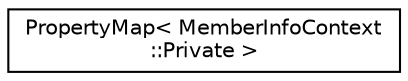 digraph "Graphical Class Hierarchy"
{
 // LATEX_PDF_SIZE
  edge [fontname="Helvetica",fontsize="10",labelfontname="Helvetica",labelfontsize="10"];
  node [fontname="Helvetica",fontsize="10",shape=record];
  rankdir="LR";
  Node0 [label="PropertyMap\< MemberInfoContext\l::Private \>",height=0.2,width=0.4,color="black", fillcolor="white", style="filled",URL="$classPropertyMap.html",tooltip=" "];
}
